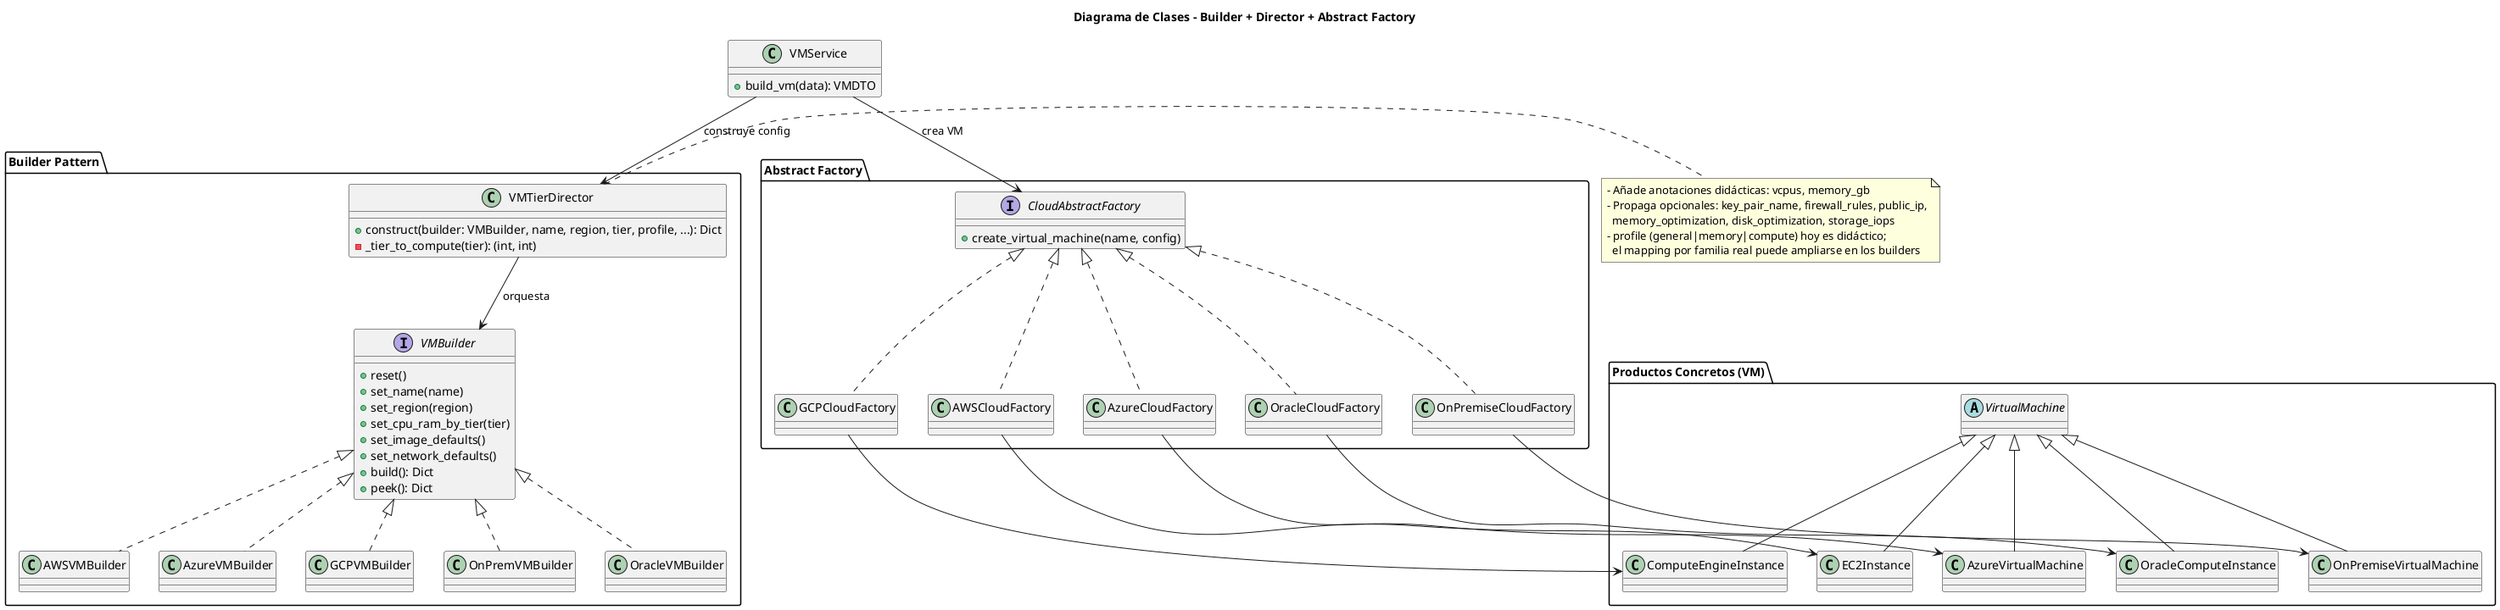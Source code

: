 @startuml Clases_Builder_Director_AF
title Diagrama de Clases - Builder + Director + Abstract Factory

package "Builder Pattern" {
  interface VMBuilder {
    +reset()
    +set_name(name)
    +set_region(region)
    +set_cpu_ram_by_tier(tier)
    +set_image_defaults()
    +set_network_defaults()
    +build(): Dict
    +peek(): Dict
  }

  class VMTierDirector {
    +construct(builder: VMBuilder, name, region, tier, profile, ...): Dict
    -_tier_to_compute(tier): (int, int)
  }

  class AWSVMBuilder
  class AzureVMBuilder
  class GCPVMBuilder
  class OnPremVMBuilder
  class OracleVMBuilder

  VMBuilder <|.. AWSVMBuilder
  VMBuilder <|.. AzureVMBuilder
  VMBuilder <|.. GCPVMBuilder
  VMBuilder <|.. OnPremVMBuilder
  VMBuilder <|.. OracleVMBuilder
  VMTierDirector --> VMBuilder : orquesta
}

package "Abstract Factory" {
  interface CloudAbstractFactory {
    +create_virtual_machine(name, config)
  }
  class AWSCloudFactory
  class AzureCloudFactory
  class GCPCloudFactory
  class OracleCloudFactory
  class OnPremiseCloudFactory
  CloudAbstractFactory <|.. AWSCloudFactory
  CloudAbstractFactory <|.. AzureCloudFactory
  CloudAbstractFactory <|.. GCPCloudFactory
  CloudAbstractFactory <|.. OracleCloudFactory
  CloudAbstractFactory <|.. OnPremiseCloudFactory
}

package "Productos Concretos (VM)" {
  abstract class VirtualMachine
  class EC2Instance
  class AzureVirtualMachine
  class ComputeEngineInstance
  class OracleComputeInstance
  class OnPremiseVirtualMachine

  VirtualMachine <|-- EC2Instance
  VirtualMachine <|-- AzureVirtualMachine
  VirtualMachine <|-- ComputeEngineInstance
  VirtualMachine <|-- OracleComputeInstance
  VirtualMachine <|-- OnPremiseVirtualMachine
}

class VMService {
  +build_vm(data): VMDTO
}

VMService --> VMTierDirector : construye config
VMService --> CloudAbstractFactory : crea VM
AWSCloudFactory --> EC2Instance
AzureCloudFactory --> AzureVirtualMachine
GCPCloudFactory --> ComputeEngineInstance
OracleCloudFactory --> OracleComputeInstance
OnPremiseCloudFactory --> OnPremiseVirtualMachine

note right of VMTierDirector
  - Añade anotaciones didácticas: vcpus, memory_gb
  - Propaga opcionales: key_pair_name, firewall_rules, public_ip,
    memory_optimization, disk_optimization, storage_iops
  - profile (general|memory|compute) hoy es didáctico;
    el mapping por familia real puede ampliarse en los builders
end note

@enduml
